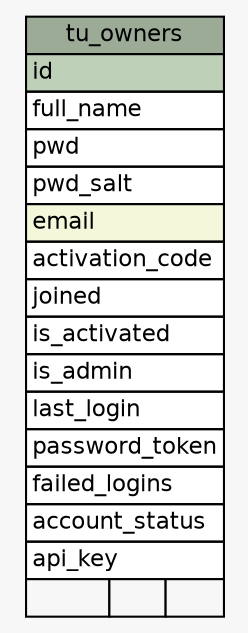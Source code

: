 // dot 2.26.3 on Linux 3.0.0-1-amd64
// SchemaSpy rev 590
digraph "tu_owners" {
  graph [
    rankdir="RL"
    bgcolor="#f7f7f7"
    nodesep="0.18"
    ranksep="0.46"
    fontname="Helvetica"
    fontsize="11"
  ];
  node [
    fontname="Helvetica"
    fontsize="11"
    shape="plaintext"
  ];
  edge [
    arrowsize="0.8"
  ];
  "tu_owners" [
    label=<
    <TABLE BORDER="0" CELLBORDER="1" CELLSPACING="0" BGCOLOR="#ffffff">
      <TR><TD COLSPAN="3" BGCOLOR="#9bab96" ALIGN="CENTER">tu_owners</TD></TR>
      <TR><TD PORT="id" COLSPAN="3" BGCOLOR="#bed1b8" ALIGN="LEFT">id</TD></TR>
      <TR><TD PORT="full_name" COLSPAN="3" ALIGN="LEFT">full_name</TD></TR>
      <TR><TD PORT="pwd" COLSPAN="3" ALIGN="LEFT">pwd</TD></TR>
      <TR><TD PORT="pwd_salt" COLSPAN="3" ALIGN="LEFT">pwd_salt</TD></TR>
      <TR><TD PORT="email" COLSPAN="3" BGCOLOR="#f4f7da" ALIGN="LEFT">email</TD></TR>
      <TR><TD PORT="activation_code" COLSPAN="3" ALIGN="LEFT">activation_code</TD></TR>
      <TR><TD PORT="joined" COLSPAN="3" ALIGN="LEFT">joined</TD></TR>
      <TR><TD PORT="is_activated" COLSPAN="3" ALIGN="LEFT">is_activated</TD></TR>
      <TR><TD PORT="is_admin" COLSPAN="3" ALIGN="LEFT">is_admin</TD></TR>
      <TR><TD PORT="last_login" COLSPAN="3" ALIGN="LEFT">last_login</TD></TR>
      <TR><TD PORT="password_token" COLSPAN="3" ALIGN="LEFT">password_token</TD></TR>
      <TR><TD PORT="failed_logins" COLSPAN="3" ALIGN="LEFT">failed_logins</TD></TR>
      <TR><TD PORT="account_status" COLSPAN="3" ALIGN="LEFT">account_status</TD></TR>
      <TR><TD PORT="api_key" COLSPAN="3" ALIGN="LEFT">api_key</TD></TR>
      <TR><TD ALIGN="LEFT" BGCOLOR="#f7f7f7">  </TD><TD ALIGN="RIGHT" BGCOLOR="#f7f7f7">  </TD><TD ALIGN="RIGHT" BGCOLOR="#f7f7f7">  </TD></TR>
    </TABLE>>
    URL="tables/tu_owners.html"
    tooltip="tu_owners"
  ];
}
